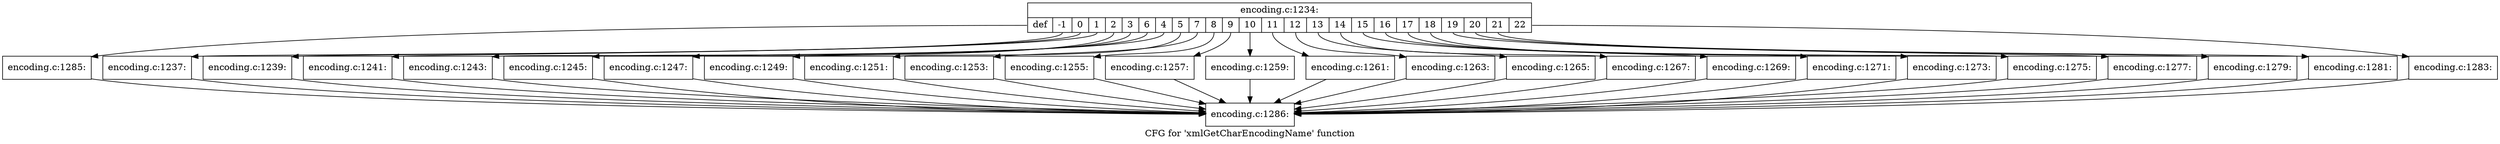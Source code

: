 digraph "CFG for 'xmlGetCharEncodingName' function" {
	label="CFG for 'xmlGetCharEncodingName' function";

	Node0x5557bd89ae20 [shape=record,label="{encoding.c:1234:|{<s0>def|<s1>-1|<s2>0|<s3>1|<s4>2|<s5>3|<s6>6|<s7>4|<s8>5|<s9>7|<s10>8|<s11>9|<s12>10|<s13>11|<s14>12|<s15>13|<s16>14|<s17>15|<s18>16|<s19>17|<s20>18|<s21>19|<s22>20|<s23>21|<s24>22}}"];
	Node0x5557bd89ae20:s0 -> Node0x5557bd89af90;
	Node0x5557bd89ae20:s1 -> Node0x5557bd877400;
	Node0x5557bd89ae20:s2 -> Node0x5557bd877590;
	Node0x5557bd89ae20:s3 -> Node0x5557bd877720;
	Node0x5557bd89ae20:s4 -> Node0x5557bd8778e0;
	Node0x5557bd89ae20:s5 -> Node0x5557bd877aa0;
	Node0x5557bd89ae20:s6 -> Node0x5557bd877c60;
	Node0x5557bd89ae20:s7 -> Node0x5557bd877f60;
	Node0x5557bd89ae20:s8 -> Node0x5557bd878120;
	Node0x5557bd89ae20:s9 -> Node0x5557bd8782e0;
	Node0x5557bd89ae20:s10 -> Node0x5557bd8784a0;
	Node0x5557bd89ae20:s11 -> Node0x5557bd876870;
	Node0x5557bd89ae20:s12 -> Node0x5557bd8b5e30;
	Node0x5557bd89ae20:s13 -> Node0x5557bd8b5fc0;
	Node0x5557bd89ae20:s14 -> Node0x5557bd8b6180;
	Node0x5557bd89ae20:s15 -> Node0x5557bd8b6340;
	Node0x5557bd89ae20:s16 -> Node0x5557bd8b6500;
	Node0x5557bd89ae20:s17 -> Node0x5557bd8b66c0;
	Node0x5557bd89ae20:s18 -> Node0x5557bd8b6880;
	Node0x5557bd89ae20:s19 -> Node0x5557bd8b6a40;
	Node0x5557bd89ae20:s20 -> Node0x5557bd8b6c00;
	Node0x5557bd89ae20:s21 -> Node0x5557bd8b6dc0;
	Node0x5557bd89ae20:s22 -> Node0x5557bd8b6f80;
	Node0x5557bd89ae20:s23 -> Node0x5557bd8b78d0;
	Node0x5557bd89ae20:s24 -> Node0x5557bd8b7ad0;
	Node0x5557bd877400 [shape=record,label="{encoding.c:1237:}"];
	Node0x5557bd877400 -> Node0x5557bd876b00;
	Node0x5557bd877590 [shape=record,label="{encoding.c:1239:}"];
	Node0x5557bd877590 -> Node0x5557bd876b00;
	Node0x5557bd877720 [shape=record,label="{encoding.c:1241:}"];
	Node0x5557bd877720 -> Node0x5557bd876b00;
	Node0x5557bd8778e0 [shape=record,label="{encoding.c:1243:}"];
	Node0x5557bd8778e0 -> Node0x5557bd876b00;
	Node0x5557bd877aa0 [shape=record,label="{encoding.c:1245:}"];
	Node0x5557bd877aa0 -> Node0x5557bd876b00;
	Node0x5557bd877c60 [shape=record,label="{encoding.c:1247:}"];
	Node0x5557bd877c60 -> Node0x5557bd876b00;
	Node0x5557bd877f60 [shape=record,label="{encoding.c:1249:}"];
	Node0x5557bd877f60 -> Node0x5557bd876b00;
	Node0x5557bd878120 [shape=record,label="{encoding.c:1251:}"];
	Node0x5557bd878120 -> Node0x5557bd876b00;
	Node0x5557bd8782e0 [shape=record,label="{encoding.c:1253:}"];
	Node0x5557bd8782e0 -> Node0x5557bd876b00;
	Node0x5557bd8784a0 [shape=record,label="{encoding.c:1255:}"];
	Node0x5557bd8784a0 -> Node0x5557bd876b00;
	Node0x5557bd876870 [shape=record,label="{encoding.c:1257:}"];
	Node0x5557bd876870 -> Node0x5557bd876b00;
	Node0x5557bd8b5e30 [shape=record,label="{encoding.c:1259:}"];
	Node0x5557bd8b5e30 -> Node0x5557bd876b00;
	Node0x5557bd8b5fc0 [shape=record,label="{encoding.c:1261:}"];
	Node0x5557bd8b5fc0 -> Node0x5557bd876b00;
	Node0x5557bd8b6180 [shape=record,label="{encoding.c:1263:}"];
	Node0x5557bd8b6180 -> Node0x5557bd876b00;
	Node0x5557bd8b6340 [shape=record,label="{encoding.c:1265:}"];
	Node0x5557bd8b6340 -> Node0x5557bd876b00;
	Node0x5557bd8b6500 [shape=record,label="{encoding.c:1267:}"];
	Node0x5557bd8b6500 -> Node0x5557bd876b00;
	Node0x5557bd8b66c0 [shape=record,label="{encoding.c:1269:}"];
	Node0x5557bd8b66c0 -> Node0x5557bd876b00;
	Node0x5557bd8b6880 [shape=record,label="{encoding.c:1271:}"];
	Node0x5557bd8b6880 -> Node0x5557bd876b00;
	Node0x5557bd8b6a40 [shape=record,label="{encoding.c:1273:}"];
	Node0x5557bd8b6a40 -> Node0x5557bd876b00;
	Node0x5557bd8b6c00 [shape=record,label="{encoding.c:1275:}"];
	Node0x5557bd8b6c00 -> Node0x5557bd876b00;
	Node0x5557bd8b6dc0 [shape=record,label="{encoding.c:1277:}"];
	Node0x5557bd8b6dc0 -> Node0x5557bd876b00;
	Node0x5557bd8b6f80 [shape=record,label="{encoding.c:1279:}"];
	Node0x5557bd8b6f80 -> Node0x5557bd876b00;
	Node0x5557bd8b78d0 [shape=record,label="{encoding.c:1281:}"];
	Node0x5557bd8b78d0 -> Node0x5557bd876b00;
	Node0x5557bd8b7ad0 [shape=record,label="{encoding.c:1283:}"];
	Node0x5557bd8b7ad0 -> Node0x5557bd876b00;
	Node0x5557bd89af90 [shape=record,label="{encoding.c:1285:}"];
	Node0x5557bd89af90 -> Node0x5557bd876b00;
	Node0x5557bd876b00 [shape=record,label="{encoding.c:1286:}"];
}
